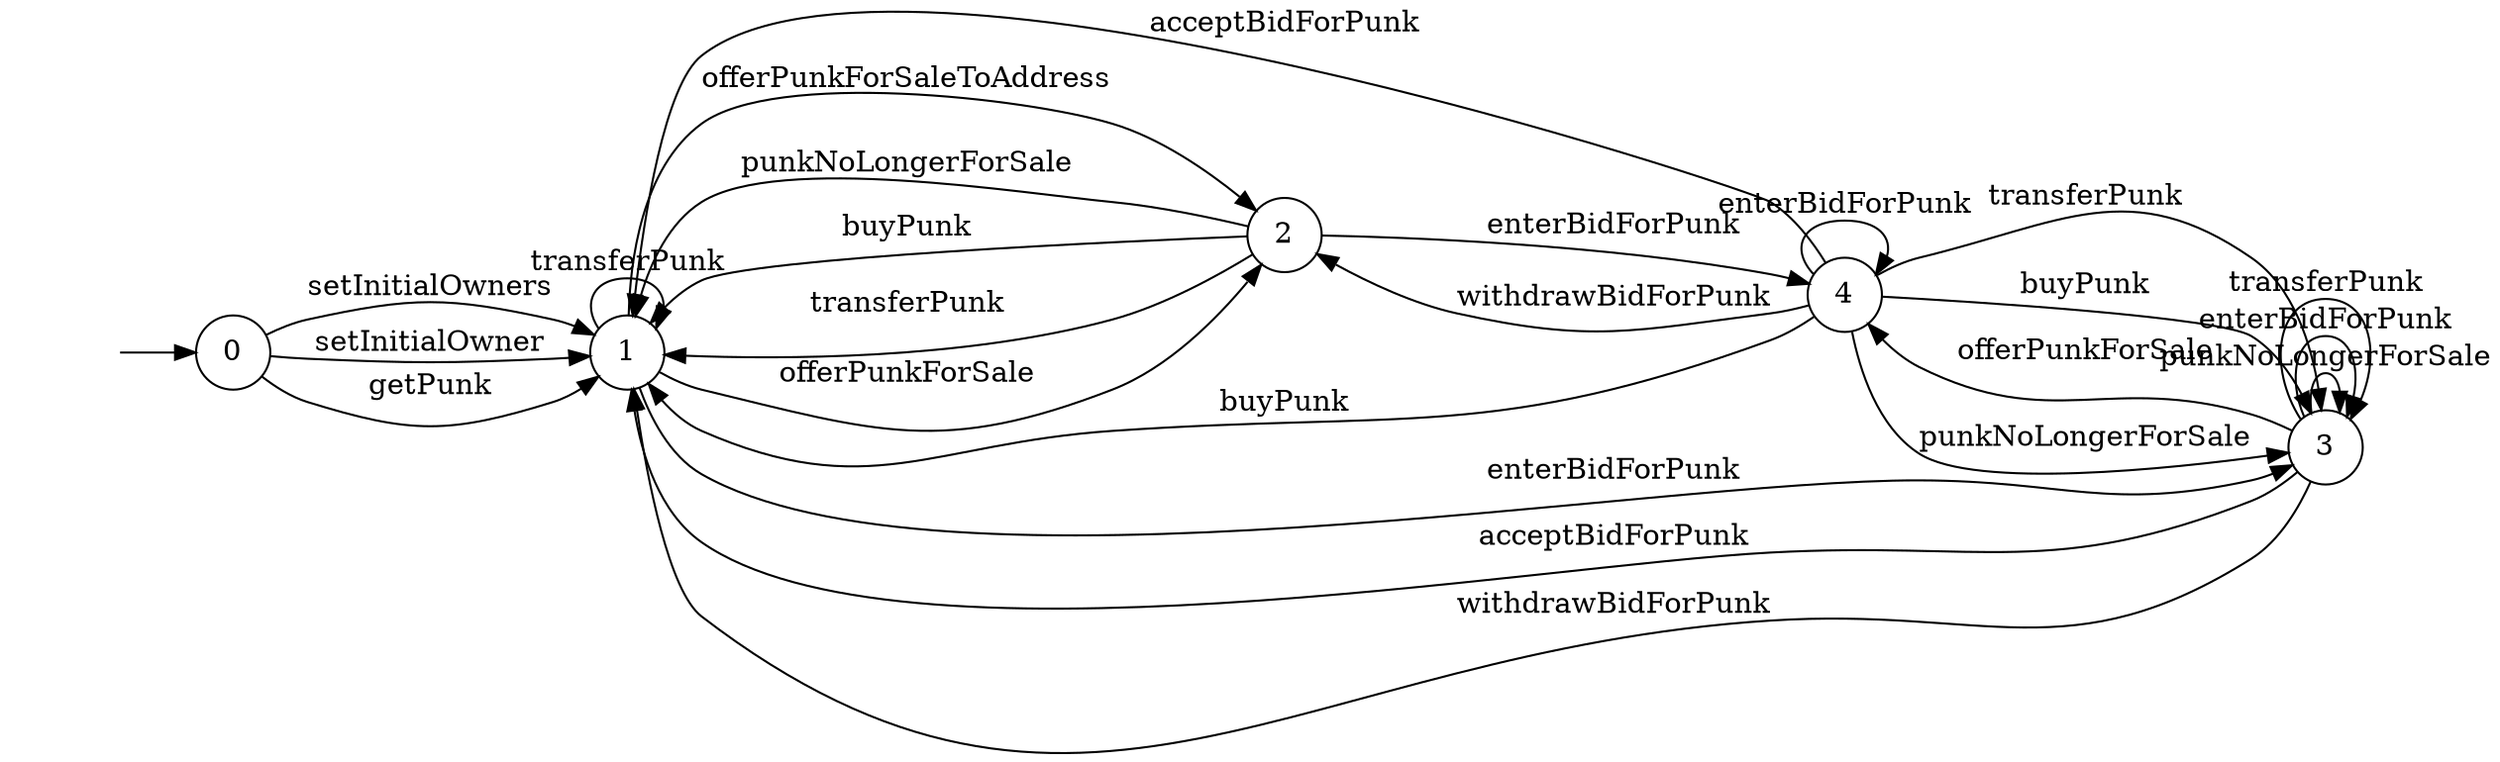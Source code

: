digraph "Dapp-Automata-data/RQ2/Groundtruth/ideal_original/CryptoPunksMarket-dot" {
	graph [rankdir=LR]
	"" [label="" shape=plaintext]
	1 [label=1 shape=circle]
	2 [label=2 shape=circle]
	4 [label=4 shape=circle]
	0 [label=0 shape=circle]
	3 [label=3 shape=circle]
	"" -> 0 [label=""]
	0 -> 1 [label=setInitialOwners]
	0 -> 1 [label=setInitialOwner]
	0 -> 1 [label=getPunk]
	1 -> 1 [label=transferPunk]
	1 -> 2 [label=offerPunkForSale]
	1 -> 2 [label=offerPunkForSaleToAddress]
	1 -> 3 [label=enterBidForPunk]
	2 -> 1 [label=punkNoLongerForSale]
	2 -> 1 [label=buyPunk]
	2 -> 4 [label=enterBidForPunk]
	2 -> 1 [label=transferPunk]
	3 -> 3 [label=punkNoLongerForSale]
	3 -> 1 [label=acceptBidForPunk]
	3 -> 3 [label=enterBidForPunk]
	3 -> 1 [label=withdrawBidForPunk]
	3 -> 3 [label=transferPunk]
	3 -> 4 [label=offerPunkForSale]
	4 -> 3 [label=punkNoLongerForSale]
	4 -> 3 [label=transferPunk]
	4 -> 1 [label=acceptBidForPunk]
	4 -> 4 [label=enterBidForPunk]
	4 -> 2 [label=withdrawBidForPunk]
	4 -> 3 [label=buyPunk]
	4 -> 1 [label=buyPunk]
}
